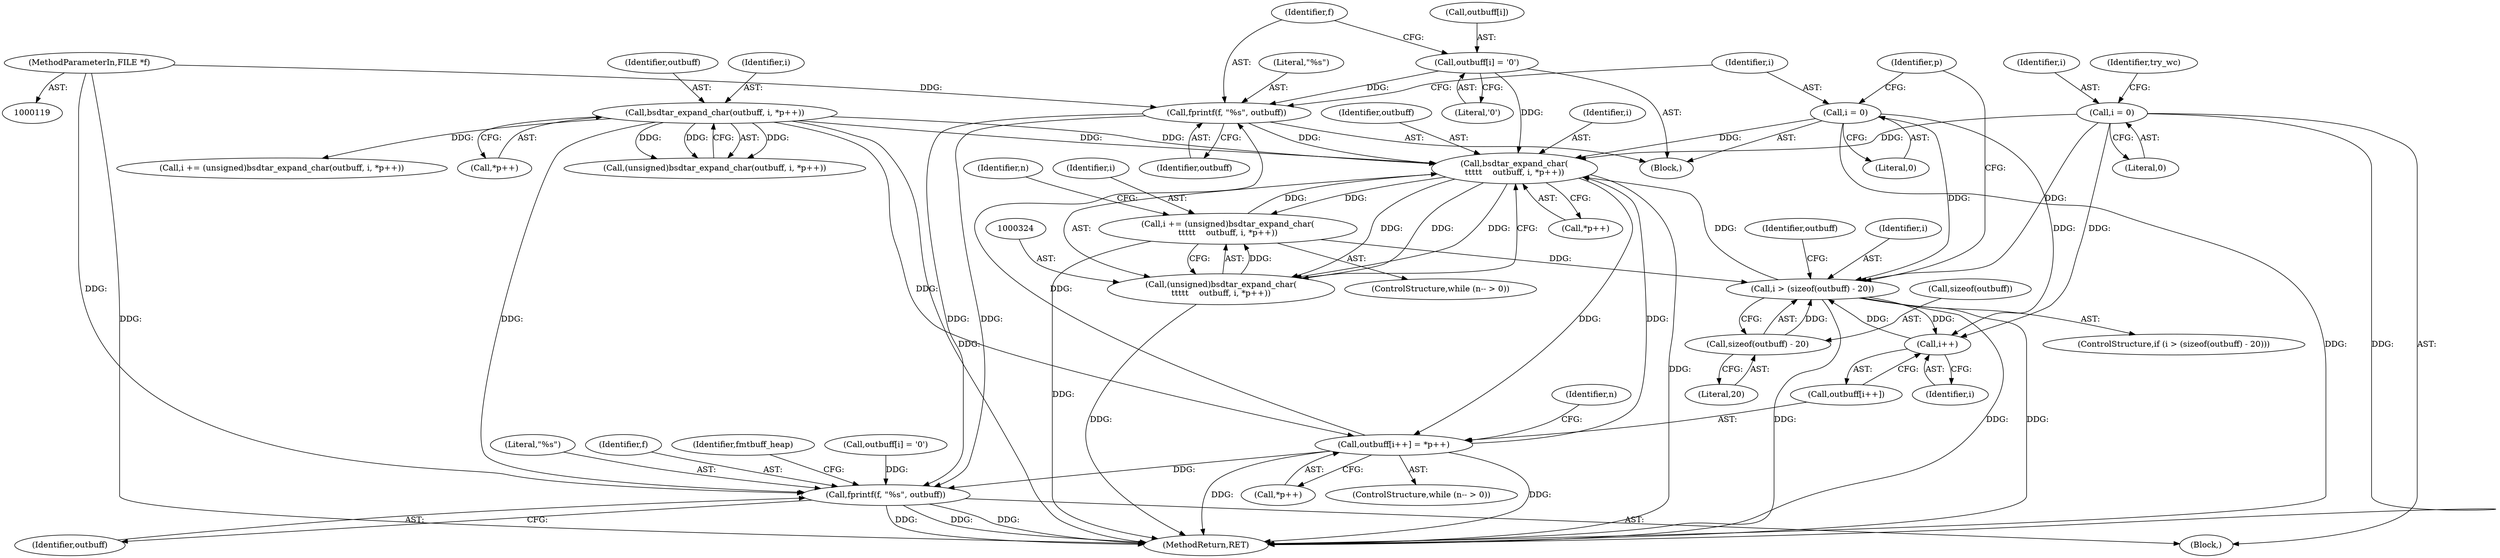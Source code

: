 digraph "0_libarchive_e37b620fe8f14535d737e89a4dcabaed4517bf1a@API" {
"1000344" [label="(Call,fprintf(f, \"%s\", outbuff))"];
"1000120" [label="(MethodParameterIn,FILE *f)"];
"1000306" [label="(Call,outbuff[i++] = *p++)"];
"1000325" [label="(Call,bsdtar_expand_char(\n\t\t\t\t\t    outbuff, i, *p++))"];
"1000259" [label="(Call,bsdtar_expand_char(outbuff, i, *p++))"];
"1000344" [label="(Call,fprintf(f, \"%s\", outbuff))"];
"1000339" [label="(Call,outbuff[i] = '\0')"];
"1000348" [label="(Call,i = 0)"];
"1000332" [label="(Call,i > (sizeof(outbuff) - 20))"];
"1000309" [label="(Call,i++)"];
"1000271" [label="(Call,i = 0)"];
"1000321" [label="(Call,i += (unsigned)bsdtar_expand_char(\n\t\t\t\t\t    outbuff, i, *p++))"];
"1000323" [label="(Call,(unsigned)bsdtar_expand_char(\n\t\t\t\t\t    outbuff, i, *p++))"];
"1000334" [label="(Call,sizeof(outbuff) - 20)"];
"1000356" [label="(Call,fprintf(f, \"%s\", outbuff))"];
"1000327" [label="(Identifier,i)"];
"1000348" [label="(Call,i = 0)"];
"1000325" [label="(Call,bsdtar_expand_char(\n\t\t\t\t\t    outbuff, i, *p++))"];
"1000326" [label="(Identifier,outbuff)"];
"1000307" [label="(Call,outbuff[i++])"];
"1000349" [label="(Identifier,i)"];
"1000321" [label="(Call,i += (unsigned)bsdtar_expand_char(\n\t\t\t\t\t    outbuff, i, *p++))"];
"1000345" [label="(Identifier,f)"];
"1000316" [label="(ControlStructure,while (n-- > 0))"];
"1000122" [label="(Block,)"];
"1000311" [label="(Call,*p++)"];
"1000319" [label="(Identifier,n)"];
"1000362" [label="(MethodReturn,RET)"];
"1000257" [label="(Call,(unsigned)bsdtar_expand_char(outbuff, i, *p++))"];
"1000334" [label="(Call,sizeof(outbuff) - 20)"];
"1000273" [label="(Literal,0)"];
"1000335" [label="(Call,sizeof(outbuff))"];
"1000331" [label="(ControlStructure,if (i > (sizeof(outbuff) - 20)))"];
"1000332" [label="(Call,i > (sizeof(outbuff) - 20))"];
"1000301" [label="(ControlStructure,while (n-- > 0))"];
"1000323" [label="(Call,(unsigned)bsdtar_expand_char(\n\t\t\t\t\t    outbuff, i, *p++))"];
"1000340" [label="(Call,outbuff[i])"];
"1000120" [label="(MethodParameterIn,FILE *f)"];
"1000359" [label="(Identifier,outbuff)"];
"1000271" [label="(Call,i = 0)"];
"1000337" [label="(Literal,20)"];
"1000309" [label="(Call,i++)"];
"1000346" [label="(Literal,\"%s\")"];
"1000341" [label="(Identifier,outbuff)"];
"1000344" [label="(Call,fprintf(f, \"%s\", outbuff))"];
"1000304" [label="(Identifier,n)"];
"1000255" [label="(Call,i += (unsigned)bsdtar_expand_char(outbuff, i, *p++))"];
"1000322" [label="(Identifier,i)"];
"1000275" [label="(Identifier,try_wc)"];
"1000347" [label="(Identifier,outbuff)"];
"1000350" [label="(Literal,0)"];
"1000338" [label="(Block,)"];
"1000272" [label="(Identifier,i)"];
"1000358" [label="(Literal,\"%s\")"];
"1000306" [label="(Call,outbuff[i++] = *p++)"];
"1000343" [label="(Literal,'\0')"];
"1000280" [label="(Identifier,p)"];
"1000260" [label="(Identifier,outbuff)"];
"1000261" [label="(Identifier,i)"];
"1000357" [label="(Identifier,f)"];
"1000333" [label="(Identifier,i)"];
"1000361" [label="(Identifier,fmtbuff_heap)"];
"1000339" [label="(Call,outbuff[i] = '\0')"];
"1000356" [label="(Call,fprintf(f, \"%s\", outbuff))"];
"1000259" [label="(Call,bsdtar_expand_char(outbuff, i, *p++))"];
"1000328" [label="(Call,*p++)"];
"1000262" [label="(Call,*p++)"];
"1000310" [label="(Identifier,i)"];
"1000351" [label="(Call,outbuff[i] = '\0')"];
"1000344" -> "1000338"  [label="AST: "];
"1000344" -> "1000347"  [label="CFG: "];
"1000345" -> "1000344"  [label="AST: "];
"1000346" -> "1000344"  [label="AST: "];
"1000347" -> "1000344"  [label="AST: "];
"1000349" -> "1000344"  [label="CFG: "];
"1000344" -> "1000325"  [label="DDG: "];
"1000120" -> "1000344"  [label="DDG: "];
"1000306" -> "1000344"  [label="DDG: "];
"1000339" -> "1000344"  [label="DDG: "];
"1000344" -> "1000356"  [label="DDG: "];
"1000344" -> "1000356"  [label="DDG: "];
"1000120" -> "1000119"  [label="AST: "];
"1000120" -> "1000362"  [label="DDG: "];
"1000120" -> "1000356"  [label="DDG: "];
"1000306" -> "1000301"  [label="AST: "];
"1000306" -> "1000311"  [label="CFG: "];
"1000307" -> "1000306"  [label="AST: "];
"1000311" -> "1000306"  [label="AST: "];
"1000304" -> "1000306"  [label="CFG: "];
"1000306" -> "1000362"  [label="DDG: "];
"1000306" -> "1000362"  [label="DDG: "];
"1000325" -> "1000306"  [label="DDG: "];
"1000259" -> "1000306"  [label="DDG: "];
"1000306" -> "1000325"  [label="DDG: "];
"1000306" -> "1000356"  [label="DDG: "];
"1000325" -> "1000323"  [label="AST: "];
"1000325" -> "1000328"  [label="CFG: "];
"1000326" -> "1000325"  [label="AST: "];
"1000327" -> "1000325"  [label="AST: "];
"1000328" -> "1000325"  [label="AST: "];
"1000323" -> "1000325"  [label="CFG: "];
"1000325" -> "1000362"  [label="DDG: "];
"1000325" -> "1000321"  [label="DDG: "];
"1000325" -> "1000323"  [label="DDG: "];
"1000325" -> "1000323"  [label="DDG: "];
"1000325" -> "1000323"  [label="DDG: "];
"1000259" -> "1000325"  [label="DDG: "];
"1000259" -> "1000325"  [label="DDG: "];
"1000339" -> "1000325"  [label="DDG: "];
"1000348" -> "1000325"  [label="DDG: "];
"1000332" -> "1000325"  [label="DDG: "];
"1000321" -> "1000325"  [label="DDG: "];
"1000271" -> "1000325"  [label="DDG: "];
"1000259" -> "1000257"  [label="AST: "];
"1000259" -> "1000262"  [label="CFG: "];
"1000260" -> "1000259"  [label="AST: "];
"1000261" -> "1000259"  [label="AST: "];
"1000262" -> "1000259"  [label="AST: "];
"1000257" -> "1000259"  [label="CFG: "];
"1000259" -> "1000362"  [label="DDG: "];
"1000259" -> "1000255"  [label="DDG: "];
"1000259" -> "1000257"  [label="DDG: "];
"1000259" -> "1000257"  [label="DDG: "];
"1000259" -> "1000257"  [label="DDG: "];
"1000259" -> "1000356"  [label="DDG: "];
"1000339" -> "1000338"  [label="AST: "];
"1000339" -> "1000343"  [label="CFG: "];
"1000340" -> "1000339"  [label="AST: "];
"1000343" -> "1000339"  [label="AST: "];
"1000345" -> "1000339"  [label="CFG: "];
"1000348" -> "1000338"  [label="AST: "];
"1000348" -> "1000350"  [label="CFG: "];
"1000349" -> "1000348"  [label="AST: "];
"1000350" -> "1000348"  [label="AST: "];
"1000280" -> "1000348"  [label="CFG: "];
"1000348" -> "1000362"  [label="DDG: "];
"1000348" -> "1000309"  [label="DDG: "];
"1000348" -> "1000332"  [label="DDG: "];
"1000332" -> "1000331"  [label="AST: "];
"1000332" -> "1000334"  [label="CFG: "];
"1000333" -> "1000332"  [label="AST: "];
"1000334" -> "1000332"  [label="AST: "];
"1000280" -> "1000332"  [label="CFG: "];
"1000341" -> "1000332"  [label="CFG: "];
"1000332" -> "1000362"  [label="DDG: "];
"1000332" -> "1000362"  [label="DDG: "];
"1000332" -> "1000362"  [label="DDG: "];
"1000332" -> "1000309"  [label="DDG: "];
"1000309" -> "1000332"  [label="DDG: "];
"1000321" -> "1000332"  [label="DDG: "];
"1000271" -> "1000332"  [label="DDG: "];
"1000334" -> "1000332"  [label="DDG: "];
"1000309" -> "1000307"  [label="AST: "];
"1000309" -> "1000310"  [label="CFG: "];
"1000310" -> "1000309"  [label="AST: "];
"1000307" -> "1000309"  [label="CFG: "];
"1000271" -> "1000309"  [label="DDG: "];
"1000271" -> "1000122"  [label="AST: "];
"1000271" -> "1000273"  [label="CFG: "];
"1000272" -> "1000271"  [label="AST: "];
"1000273" -> "1000271"  [label="AST: "];
"1000275" -> "1000271"  [label="CFG: "];
"1000271" -> "1000362"  [label="DDG: "];
"1000321" -> "1000316"  [label="AST: "];
"1000321" -> "1000323"  [label="CFG: "];
"1000322" -> "1000321"  [label="AST: "];
"1000323" -> "1000321"  [label="AST: "];
"1000319" -> "1000321"  [label="CFG: "];
"1000321" -> "1000362"  [label="DDG: "];
"1000323" -> "1000321"  [label="DDG: "];
"1000324" -> "1000323"  [label="AST: "];
"1000323" -> "1000362"  [label="DDG: "];
"1000334" -> "1000337"  [label="CFG: "];
"1000335" -> "1000334"  [label="AST: "];
"1000337" -> "1000334"  [label="AST: "];
"1000356" -> "1000122"  [label="AST: "];
"1000356" -> "1000359"  [label="CFG: "];
"1000357" -> "1000356"  [label="AST: "];
"1000358" -> "1000356"  [label="AST: "];
"1000359" -> "1000356"  [label="AST: "];
"1000361" -> "1000356"  [label="CFG: "];
"1000356" -> "1000362"  [label="DDG: "];
"1000356" -> "1000362"  [label="DDG: "];
"1000356" -> "1000362"  [label="DDG: "];
"1000351" -> "1000356"  [label="DDG: "];
}
